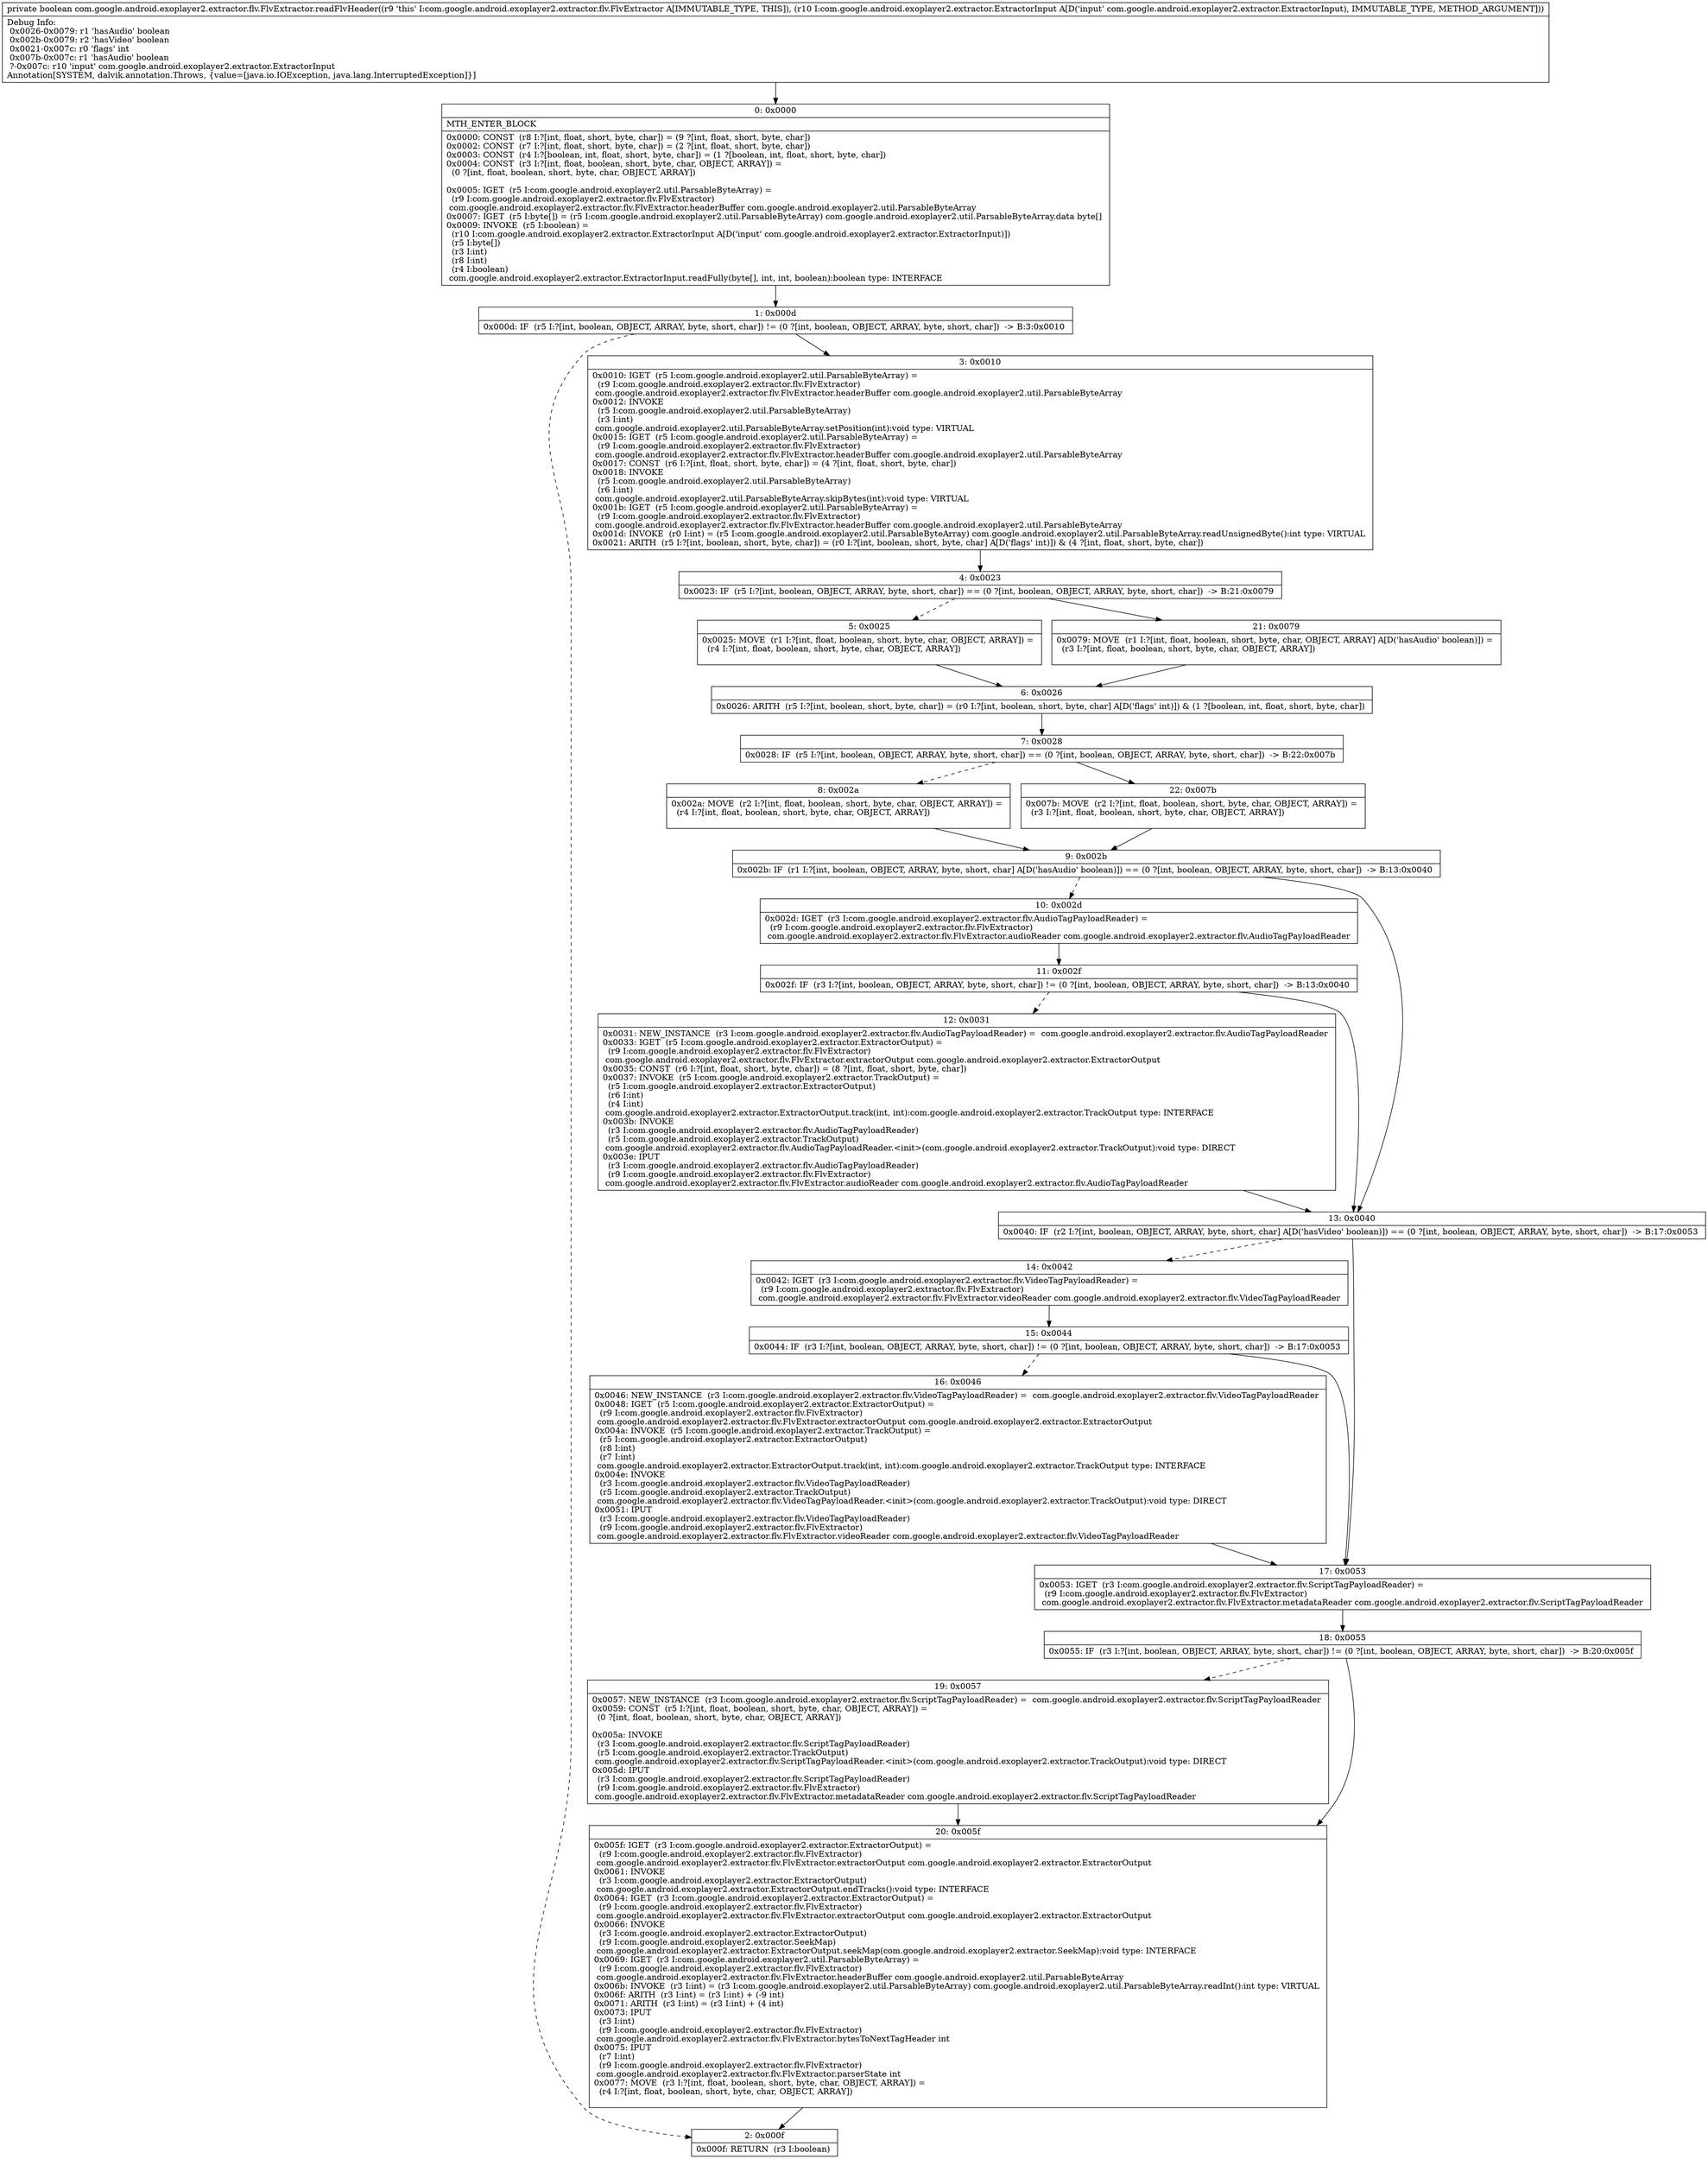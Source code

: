digraph "CFG forcom.google.android.exoplayer2.extractor.flv.FlvExtractor.readFlvHeader(Lcom\/google\/android\/exoplayer2\/extractor\/ExtractorInput;)Z" {
Node_0 [shape=record,label="{0\:\ 0x0000|MTH_ENTER_BLOCK\l|0x0000: CONST  (r8 I:?[int, float, short, byte, char]) = (9 ?[int, float, short, byte, char]) \l0x0002: CONST  (r7 I:?[int, float, short, byte, char]) = (2 ?[int, float, short, byte, char]) \l0x0003: CONST  (r4 I:?[boolean, int, float, short, byte, char]) = (1 ?[boolean, int, float, short, byte, char]) \l0x0004: CONST  (r3 I:?[int, float, boolean, short, byte, char, OBJECT, ARRAY]) = \l  (0 ?[int, float, boolean, short, byte, char, OBJECT, ARRAY])\l \l0x0005: IGET  (r5 I:com.google.android.exoplayer2.util.ParsableByteArray) = \l  (r9 I:com.google.android.exoplayer2.extractor.flv.FlvExtractor)\l com.google.android.exoplayer2.extractor.flv.FlvExtractor.headerBuffer com.google.android.exoplayer2.util.ParsableByteArray \l0x0007: IGET  (r5 I:byte[]) = (r5 I:com.google.android.exoplayer2.util.ParsableByteArray) com.google.android.exoplayer2.util.ParsableByteArray.data byte[] \l0x0009: INVOKE  (r5 I:boolean) = \l  (r10 I:com.google.android.exoplayer2.extractor.ExtractorInput A[D('input' com.google.android.exoplayer2.extractor.ExtractorInput)])\l  (r5 I:byte[])\l  (r3 I:int)\l  (r8 I:int)\l  (r4 I:boolean)\l com.google.android.exoplayer2.extractor.ExtractorInput.readFully(byte[], int, int, boolean):boolean type: INTERFACE \l}"];
Node_1 [shape=record,label="{1\:\ 0x000d|0x000d: IF  (r5 I:?[int, boolean, OBJECT, ARRAY, byte, short, char]) != (0 ?[int, boolean, OBJECT, ARRAY, byte, short, char])  \-\> B:3:0x0010 \l}"];
Node_2 [shape=record,label="{2\:\ 0x000f|0x000f: RETURN  (r3 I:boolean) \l}"];
Node_3 [shape=record,label="{3\:\ 0x0010|0x0010: IGET  (r5 I:com.google.android.exoplayer2.util.ParsableByteArray) = \l  (r9 I:com.google.android.exoplayer2.extractor.flv.FlvExtractor)\l com.google.android.exoplayer2.extractor.flv.FlvExtractor.headerBuffer com.google.android.exoplayer2.util.ParsableByteArray \l0x0012: INVOKE  \l  (r5 I:com.google.android.exoplayer2.util.ParsableByteArray)\l  (r3 I:int)\l com.google.android.exoplayer2.util.ParsableByteArray.setPosition(int):void type: VIRTUAL \l0x0015: IGET  (r5 I:com.google.android.exoplayer2.util.ParsableByteArray) = \l  (r9 I:com.google.android.exoplayer2.extractor.flv.FlvExtractor)\l com.google.android.exoplayer2.extractor.flv.FlvExtractor.headerBuffer com.google.android.exoplayer2.util.ParsableByteArray \l0x0017: CONST  (r6 I:?[int, float, short, byte, char]) = (4 ?[int, float, short, byte, char]) \l0x0018: INVOKE  \l  (r5 I:com.google.android.exoplayer2.util.ParsableByteArray)\l  (r6 I:int)\l com.google.android.exoplayer2.util.ParsableByteArray.skipBytes(int):void type: VIRTUAL \l0x001b: IGET  (r5 I:com.google.android.exoplayer2.util.ParsableByteArray) = \l  (r9 I:com.google.android.exoplayer2.extractor.flv.FlvExtractor)\l com.google.android.exoplayer2.extractor.flv.FlvExtractor.headerBuffer com.google.android.exoplayer2.util.ParsableByteArray \l0x001d: INVOKE  (r0 I:int) = (r5 I:com.google.android.exoplayer2.util.ParsableByteArray) com.google.android.exoplayer2.util.ParsableByteArray.readUnsignedByte():int type: VIRTUAL \l0x0021: ARITH  (r5 I:?[int, boolean, short, byte, char]) = (r0 I:?[int, boolean, short, byte, char] A[D('flags' int)]) & (4 ?[int, float, short, byte, char]) \l}"];
Node_4 [shape=record,label="{4\:\ 0x0023|0x0023: IF  (r5 I:?[int, boolean, OBJECT, ARRAY, byte, short, char]) == (0 ?[int, boolean, OBJECT, ARRAY, byte, short, char])  \-\> B:21:0x0079 \l}"];
Node_5 [shape=record,label="{5\:\ 0x0025|0x0025: MOVE  (r1 I:?[int, float, boolean, short, byte, char, OBJECT, ARRAY]) = \l  (r4 I:?[int, float, boolean, short, byte, char, OBJECT, ARRAY])\l \l}"];
Node_6 [shape=record,label="{6\:\ 0x0026|0x0026: ARITH  (r5 I:?[int, boolean, short, byte, char]) = (r0 I:?[int, boolean, short, byte, char] A[D('flags' int)]) & (1 ?[boolean, int, float, short, byte, char]) \l}"];
Node_7 [shape=record,label="{7\:\ 0x0028|0x0028: IF  (r5 I:?[int, boolean, OBJECT, ARRAY, byte, short, char]) == (0 ?[int, boolean, OBJECT, ARRAY, byte, short, char])  \-\> B:22:0x007b \l}"];
Node_8 [shape=record,label="{8\:\ 0x002a|0x002a: MOVE  (r2 I:?[int, float, boolean, short, byte, char, OBJECT, ARRAY]) = \l  (r4 I:?[int, float, boolean, short, byte, char, OBJECT, ARRAY])\l \l}"];
Node_9 [shape=record,label="{9\:\ 0x002b|0x002b: IF  (r1 I:?[int, boolean, OBJECT, ARRAY, byte, short, char] A[D('hasAudio' boolean)]) == (0 ?[int, boolean, OBJECT, ARRAY, byte, short, char])  \-\> B:13:0x0040 \l}"];
Node_10 [shape=record,label="{10\:\ 0x002d|0x002d: IGET  (r3 I:com.google.android.exoplayer2.extractor.flv.AudioTagPayloadReader) = \l  (r9 I:com.google.android.exoplayer2.extractor.flv.FlvExtractor)\l com.google.android.exoplayer2.extractor.flv.FlvExtractor.audioReader com.google.android.exoplayer2.extractor.flv.AudioTagPayloadReader \l}"];
Node_11 [shape=record,label="{11\:\ 0x002f|0x002f: IF  (r3 I:?[int, boolean, OBJECT, ARRAY, byte, short, char]) != (0 ?[int, boolean, OBJECT, ARRAY, byte, short, char])  \-\> B:13:0x0040 \l}"];
Node_12 [shape=record,label="{12\:\ 0x0031|0x0031: NEW_INSTANCE  (r3 I:com.google.android.exoplayer2.extractor.flv.AudioTagPayloadReader) =  com.google.android.exoplayer2.extractor.flv.AudioTagPayloadReader \l0x0033: IGET  (r5 I:com.google.android.exoplayer2.extractor.ExtractorOutput) = \l  (r9 I:com.google.android.exoplayer2.extractor.flv.FlvExtractor)\l com.google.android.exoplayer2.extractor.flv.FlvExtractor.extractorOutput com.google.android.exoplayer2.extractor.ExtractorOutput \l0x0035: CONST  (r6 I:?[int, float, short, byte, char]) = (8 ?[int, float, short, byte, char]) \l0x0037: INVOKE  (r5 I:com.google.android.exoplayer2.extractor.TrackOutput) = \l  (r5 I:com.google.android.exoplayer2.extractor.ExtractorOutput)\l  (r6 I:int)\l  (r4 I:int)\l com.google.android.exoplayer2.extractor.ExtractorOutput.track(int, int):com.google.android.exoplayer2.extractor.TrackOutput type: INTERFACE \l0x003b: INVOKE  \l  (r3 I:com.google.android.exoplayer2.extractor.flv.AudioTagPayloadReader)\l  (r5 I:com.google.android.exoplayer2.extractor.TrackOutput)\l com.google.android.exoplayer2.extractor.flv.AudioTagPayloadReader.\<init\>(com.google.android.exoplayer2.extractor.TrackOutput):void type: DIRECT \l0x003e: IPUT  \l  (r3 I:com.google.android.exoplayer2.extractor.flv.AudioTagPayloadReader)\l  (r9 I:com.google.android.exoplayer2.extractor.flv.FlvExtractor)\l com.google.android.exoplayer2.extractor.flv.FlvExtractor.audioReader com.google.android.exoplayer2.extractor.flv.AudioTagPayloadReader \l}"];
Node_13 [shape=record,label="{13\:\ 0x0040|0x0040: IF  (r2 I:?[int, boolean, OBJECT, ARRAY, byte, short, char] A[D('hasVideo' boolean)]) == (0 ?[int, boolean, OBJECT, ARRAY, byte, short, char])  \-\> B:17:0x0053 \l}"];
Node_14 [shape=record,label="{14\:\ 0x0042|0x0042: IGET  (r3 I:com.google.android.exoplayer2.extractor.flv.VideoTagPayloadReader) = \l  (r9 I:com.google.android.exoplayer2.extractor.flv.FlvExtractor)\l com.google.android.exoplayer2.extractor.flv.FlvExtractor.videoReader com.google.android.exoplayer2.extractor.flv.VideoTagPayloadReader \l}"];
Node_15 [shape=record,label="{15\:\ 0x0044|0x0044: IF  (r3 I:?[int, boolean, OBJECT, ARRAY, byte, short, char]) != (0 ?[int, boolean, OBJECT, ARRAY, byte, short, char])  \-\> B:17:0x0053 \l}"];
Node_16 [shape=record,label="{16\:\ 0x0046|0x0046: NEW_INSTANCE  (r3 I:com.google.android.exoplayer2.extractor.flv.VideoTagPayloadReader) =  com.google.android.exoplayer2.extractor.flv.VideoTagPayloadReader \l0x0048: IGET  (r5 I:com.google.android.exoplayer2.extractor.ExtractorOutput) = \l  (r9 I:com.google.android.exoplayer2.extractor.flv.FlvExtractor)\l com.google.android.exoplayer2.extractor.flv.FlvExtractor.extractorOutput com.google.android.exoplayer2.extractor.ExtractorOutput \l0x004a: INVOKE  (r5 I:com.google.android.exoplayer2.extractor.TrackOutput) = \l  (r5 I:com.google.android.exoplayer2.extractor.ExtractorOutput)\l  (r8 I:int)\l  (r7 I:int)\l com.google.android.exoplayer2.extractor.ExtractorOutput.track(int, int):com.google.android.exoplayer2.extractor.TrackOutput type: INTERFACE \l0x004e: INVOKE  \l  (r3 I:com.google.android.exoplayer2.extractor.flv.VideoTagPayloadReader)\l  (r5 I:com.google.android.exoplayer2.extractor.TrackOutput)\l com.google.android.exoplayer2.extractor.flv.VideoTagPayloadReader.\<init\>(com.google.android.exoplayer2.extractor.TrackOutput):void type: DIRECT \l0x0051: IPUT  \l  (r3 I:com.google.android.exoplayer2.extractor.flv.VideoTagPayloadReader)\l  (r9 I:com.google.android.exoplayer2.extractor.flv.FlvExtractor)\l com.google.android.exoplayer2.extractor.flv.FlvExtractor.videoReader com.google.android.exoplayer2.extractor.flv.VideoTagPayloadReader \l}"];
Node_17 [shape=record,label="{17\:\ 0x0053|0x0053: IGET  (r3 I:com.google.android.exoplayer2.extractor.flv.ScriptTagPayloadReader) = \l  (r9 I:com.google.android.exoplayer2.extractor.flv.FlvExtractor)\l com.google.android.exoplayer2.extractor.flv.FlvExtractor.metadataReader com.google.android.exoplayer2.extractor.flv.ScriptTagPayloadReader \l}"];
Node_18 [shape=record,label="{18\:\ 0x0055|0x0055: IF  (r3 I:?[int, boolean, OBJECT, ARRAY, byte, short, char]) != (0 ?[int, boolean, OBJECT, ARRAY, byte, short, char])  \-\> B:20:0x005f \l}"];
Node_19 [shape=record,label="{19\:\ 0x0057|0x0057: NEW_INSTANCE  (r3 I:com.google.android.exoplayer2.extractor.flv.ScriptTagPayloadReader) =  com.google.android.exoplayer2.extractor.flv.ScriptTagPayloadReader \l0x0059: CONST  (r5 I:?[int, float, boolean, short, byte, char, OBJECT, ARRAY]) = \l  (0 ?[int, float, boolean, short, byte, char, OBJECT, ARRAY])\l \l0x005a: INVOKE  \l  (r3 I:com.google.android.exoplayer2.extractor.flv.ScriptTagPayloadReader)\l  (r5 I:com.google.android.exoplayer2.extractor.TrackOutput)\l com.google.android.exoplayer2.extractor.flv.ScriptTagPayloadReader.\<init\>(com.google.android.exoplayer2.extractor.TrackOutput):void type: DIRECT \l0x005d: IPUT  \l  (r3 I:com.google.android.exoplayer2.extractor.flv.ScriptTagPayloadReader)\l  (r9 I:com.google.android.exoplayer2.extractor.flv.FlvExtractor)\l com.google.android.exoplayer2.extractor.flv.FlvExtractor.metadataReader com.google.android.exoplayer2.extractor.flv.ScriptTagPayloadReader \l}"];
Node_20 [shape=record,label="{20\:\ 0x005f|0x005f: IGET  (r3 I:com.google.android.exoplayer2.extractor.ExtractorOutput) = \l  (r9 I:com.google.android.exoplayer2.extractor.flv.FlvExtractor)\l com.google.android.exoplayer2.extractor.flv.FlvExtractor.extractorOutput com.google.android.exoplayer2.extractor.ExtractorOutput \l0x0061: INVOKE  \l  (r3 I:com.google.android.exoplayer2.extractor.ExtractorOutput)\l com.google.android.exoplayer2.extractor.ExtractorOutput.endTracks():void type: INTERFACE \l0x0064: IGET  (r3 I:com.google.android.exoplayer2.extractor.ExtractorOutput) = \l  (r9 I:com.google.android.exoplayer2.extractor.flv.FlvExtractor)\l com.google.android.exoplayer2.extractor.flv.FlvExtractor.extractorOutput com.google.android.exoplayer2.extractor.ExtractorOutput \l0x0066: INVOKE  \l  (r3 I:com.google.android.exoplayer2.extractor.ExtractorOutput)\l  (r9 I:com.google.android.exoplayer2.extractor.SeekMap)\l com.google.android.exoplayer2.extractor.ExtractorOutput.seekMap(com.google.android.exoplayer2.extractor.SeekMap):void type: INTERFACE \l0x0069: IGET  (r3 I:com.google.android.exoplayer2.util.ParsableByteArray) = \l  (r9 I:com.google.android.exoplayer2.extractor.flv.FlvExtractor)\l com.google.android.exoplayer2.extractor.flv.FlvExtractor.headerBuffer com.google.android.exoplayer2.util.ParsableByteArray \l0x006b: INVOKE  (r3 I:int) = (r3 I:com.google.android.exoplayer2.util.ParsableByteArray) com.google.android.exoplayer2.util.ParsableByteArray.readInt():int type: VIRTUAL \l0x006f: ARITH  (r3 I:int) = (r3 I:int) + (\-9 int) \l0x0071: ARITH  (r3 I:int) = (r3 I:int) + (4 int) \l0x0073: IPUT  \l  (r3 I:int)\l  (r9 I:com.google.android.exoplayer2.extractor.flv.FlvExtractor)\l com.google.android.exoplayer2.extractor.flv.FlvExtractor.bytesToNextTagHeader int \l0x0075: IPUT  \l  (r7 I:int)\l  (r9 I:com.google.android.exoplayer2.extractor.flv.FlvExtractor)\l com.google.android.exoplayer2.extractor.flv.FlvExtractor.parserState int \l0x0077: MOVE  (r3 I:?[int, float, boolean, short, byte, char, OBJECT, ARRAY]) = \l  (r4 I:?[int, float, boolean, short, byte, char, OBJECT, ARRAY])\l \l}"];
Node_21 [shape=record,label="{21\:\ 0x0079|0x0079: MOVE  (r1 I:?[int, float, boolean, short, byte, char, OBJECT, ARRAY] A[D('hasAudio' boolean)]) = \l  (r3 I:?[int, float, boolean, short, byte, char, OBJECT, ARRAY])\l \l}"];
Node_22 [shape=record,label="{22\:\ 0x007b|0x007b: MOVE  (r2 I:?[int, float, boolean, short, byte, char, OBJECT, ARRAY]) = \l  (r3 I:?[int, float, boolean, short, byte, char, OBJECT, ARRAY])\l \l}"];
MethodNode[shape=record,label="{private boolean com.google.android.exoplayer2.extractor.flv.FlvExtractor.readFlvHeader((r9 'this' I:com.google.android.exoplayer2.extractor.flv.FlvExtractor A[IMMUTABLE_TYPE, THIS]), (r10 I:com.google.android.exoplayer2.extractor.ExtractorInput A[D('input' com.google.android.exoplayer2.extractor.ExtractorInput), IMMUTABLE_TYPE, METHOD_ARGUMENT]))  | Debug Info:\l  0x0026\-0x0079: r1 'hasAudio' boolean\l  0x002b\-0x0079: r2 'hasVideo' boolean\l  0x0021\-0x007c: r0 'flags' int\l  0x007b\-0x007c: r1 'hasAudio' boolean\l  ?\-0x007c: r10 'input' com.google.android.exoplayer2.extractor.ExtractorInput\lAnnotation[SYSTEM, dalvik.annotation.Throws, \{value=[java.io.IOException, java.lang.InterruptedException]\}]\l}"];
MethodNode -> Node_0;
Node_0 -> Node_1;
Node_1 -> Node_2[style=dashed];
Node_1 -> Node_3;
Node_3 -> Node_4;
Node_4 -> Node_5[style=dashed];
Node_4 -> Node_21;
Node_5 -> Node_6;
Node_6 -> Node_7;
Node_7 -> Node_8[style=dashed];
Node_7 -> Node_22;
Node_8 -> Node_9;
Node_9 -> Node_10[style=dashed];
Node_9 -> Node_13;
Node_10 -> Node_11;
Node_11 -> Node_12[style=dashed];
Node_11 -> Node_13;
Node_12 -> Node_13;
Node_13 -> Node_14[style=dashed];
Node_13 -> Node_17;
Node_14 -> Node_15;
Node_15 -> Node_16[style=dashed];
Node_15 -> Node_17;
Node_16 -> Node_17;
Node_17 -> Node_18;
Node_18 -> Node_19[style=dashed];
Node_18 -> Node_20;
Node_19 -> Node_20;
Node_20 -> Node_2;
Node_21 -> Node_6;
Node_22 -> Node_9;
}


